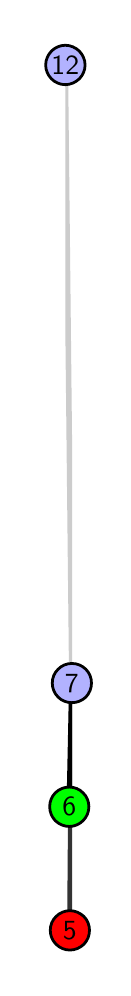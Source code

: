 \begingroup%
\makeatletter%
\begin{pgfpicture}%
\pgfpathrectangle{\pgfpointorigin}{\pgfqpoint{0.377in}{4.7in}}%
\pgfusepath{use as bounding box, clip}%
\begin{pgfscope}%
\pgfsetbuttcap%
\pgfsetmiterjoin%
\definecolor{currentfill}{rgb}{1.0,1.0,1.0}%
\pgfsetfillcolor{currentfill}%
\pgfsetlinewidth{0.0pt}%
\definecolor{currentstroke}{rgb}{1.0,1.0,1.0}%
\pgfsetstrokecolor{currentstroke}%
\pgfsetdash{}{0pt}%
\pgfpathmoveto{\pgfqpoint{0.0in}{0.0in}}%
\pgfpathlineto{\pgfqpoint{0.377in}{0.0in}}%
\pgfpathlineto{\pgfqpoint{0.377in}{4.7in}}%
\pgfpathlineto{\pgfqpoint{0.0in}{4.7in}}%
\pgfpathlineto{\pgfqpoint{0.0in}{0.0in}}%
\pgfpathclose%
\pgfusepath{fill}%
\end{pgfscope}%
\begin{pgfscope}%
\pgfsetbuttcap%
\pgfsetmiterjoin%
\definecolor{currentfill}{rgb}{1.0,1.0,1.0}%
\pgfsetfillcolor{currentfill}%
\pgfsetlinewidth{0.0pt}%
\definecolor{currentstroke}{rgb}{0.0,0.0,0.0}%
\pgfsetstrokecolor{currentstroke}%
\pgfsetstrokeopacity{0.0}%
\pgfsetdash{}{0pt}%
\pgfpathmoveto{\pgfqpoint{0.188in}{0.1in}}%
\pgfpathlineto{\pgfqpoint{0.222in}{0.1in}}%
\pgfpathlineto{\pgfqpoint{0.222in}{4.6in}}%
\pgfpathlineto{\pgfqpoint{0.188in}{4.6in}}%
\pgfpathlineto{\pgfqpoint{0.188in}{0.1in}}%
\pgfpathclose%
\pgfusepath{fill}%
\end{pgfscope}%
\begin{pgfscope}%
\pgfpathrectangle{\pgfqpoint{0.188in}{0.1in}}{\pgfqpoint{0.034in}{4.5in}}%
\pgfusepath{clip}%
\pgfsetrectcap%
\pgfsetroundjoin%
\pgfsetlinewidth{2.007pt}%
\definecolor{currentstroke}{rgb}{0.2,0.2,0.2}%
\pgfsetstrokecolor{currentstroke}%
\pgfsetdash{}{0pt}%
\pgfpathmoveto{\pgfqpoint{0.211in}{0.187in}}%
\pgfpathlineto{\pgfqpoint{0.221in}{1.423in}}%
\pgfusepath{stroke}%
\end{pgfscope}%
\begin{pgfscope}%
\pgfpathrectangle{\pgfqpoint{0.188in}{0.1in}}{\pgfqpoint{0.034in}{4.5in}}%
\pgfusepath{clip}%
\pgfsetrectcap%
\pgfsetroundjoin%
\pgfsetlinewidth{2.007pt}%
\definecolor{currentstroke}{rgb}{0.0,0.0,0.0}%
\pgfsetstrokecolor{currentstroke}%
\pgfsetdash{}{0pt}%
\pgfpathmoveto{\pgfqpoint{0.208in}{0.805in}}%
\pgfpathlineto{\pgfqpoint{0.221in}{1.423in}}%
\pgfusepath{stroke}%
\end{pgfscope}%
\begin{pgfscope}%
\pgfpathrectangle{\pgfqpoint{0.188in}{0.1in}}{\pgfqpoint{0.034in}{4.5in}}%
\pgfusepath{clip}%
\pgfsetrectcap%
\pgfsetroundjoin%
\pgfsetlinewidth{2.007pt}%
\definecolor{currentstroke}{rgb}{0.8,0.8,0.8}%
\pgfsetstrokecolor{currentstroke}%
\pgfsetdash{}{0pt}%
\pgfpathmoveto{\pgfqpoint{0.221in}{1.423in}}%
\pgfpathlineto{\pgfqpoint{0.188in}{4.513in}}%
\pgfusepath{stroke}%
\end{pgfscope}%
\begin{pgfscope}%
\pgfsetbuttcap%
\pgfsetroundjoin%
\definecolor{currentfill}{rgb}{0.7,0.7,1.0}%
\pgfsetfillcolor{currentfill}%
\pgfsetlinewidth{1.004pt}%
\definecolor{currentstroke}{rgb}{0.0,0.0,0.0}%
\pgfsetstrokecolor{currentstroke}%
\pgfsetdash{}{0pt}%
\pgfpathmoveto{\pgfqpoint{0.221in}{1.325in}}%
\pgfpathcurveto{\pgfqpoint{0.247in}{1.325in}}{\pgfqpoint{0.272in}{1.335in}}{\pgfqpoint{0.291in}{1.353in}}%
\pgfpathcurveto{\pgfqpoint{0.309in}{1.372in}}{\pgfqpoint{0.319in}{1.397in}}{\pgfqpoint{0.319in}{1.423in}}%
\pgfpathcurveto{\pgfqpoint{0.319in}{1.449in}}{\pgfqpoint{0.309in}{1.474in}}{\pgfqpoint{0.291in}{1.492in}}%
\pgfpathcurveto{\pgfqpoint{0.272in}{1.511in}}{\pgfqpoint{0.247in}{1.521in}}{\pgfqpoint{0.221in}{1.521in}}%
\pgfpathcurveto{\pgfqpoint{0.195in}{1.521in}}{\pgfqpoint{0.17in}{1.511in}}{\pgfqpoint{0.152in}{1.492in}}%
\pgfpathcurveto{\pgfqpoint{0.133in}{1.474in}}{\pgfqpoint{0.123in}{1.449in}}{\pgfqpoint{0.123in}{1.423in}}%
\pgfpathcurveto{\pgfqpoint{0.123in}{1.397in}}{\pgfqpoint{0.133in}{1.372in}}{\pgfqpoint{0.152in}{1.353in}}%
\pgfpathcurveto{\pgfqpoint{0.17in}{1.335in}}{\pgfqpoint{0.195in}{1.325in}}{\pgfqpoint{0.221in}{1.325in}}%
\pgfpathlineto{\pgfqpoint{0.221in}{1.325in}}%
\pgfpathclose%
\pgfusepath{stroke,fill}%
\end{pgfscope}%
\begin{pgfscope}%
\pgfsetbuttcap%
\pgfsetroundjoin%
\definecolor{currentfill}{rgb}{0.7,0.7,1.0}%
\pgfsetfillcolor{currentfill}%
\pgfsetlinewidth{1.004pt}%
\definecolor{currentstroke}{rgb}{0.0,0.0,0.0}%
\pgfsetstrokecolor{currentstroke}%
\pgfsetdash{}{0pt}%
\pgfpathmoveto{\pgfqpoint{0.188in}{4.415in}}%
\pgfpathcurveto{\pgfqpoint{0.214in}{4.415in}}{\pgfqpoint{0.239in}{4.426in}}{\pgfqpoint{0.258in}{4.444in}}%
\pgfpathcurveto{\pgfqpoint{0.276in}{4.462in}}{\pgfqpoint{0.287in}{4.487in}}{\pgfqpoint{0.287in}{4.513in}}%
\pgfpathcurveto{\pgfqpoint{0.287in}{4.54in}}{\pgfqpoint{0.276in}{4.564in}}{\pgfqpoint{0.258in}{4.583in}}%
\pgfpathcurveto{\pgfqpoint{0.239in}{4.601in}}{\pgfqpoint{0.214in}{4.612in}}{\pgfqpoint{0.188in}{4.612in}}%
\pgfpathcurveto{\pgfqpoint{0.162in}{4.612in}}{\pgfqpoint{0.137in}{4.601in}}{\pgfqpoint{0.119in}{4.583in}}%
\pgfpathcurveto{\pgfqpoint{0.101in}{4.564in}}{\pgfqpoint{0.09in}{4.54in}}{\pgfqpoint{0.09in}{4.513in}}%
\pgfpathcurveto{\pgfqpoint{0.09in}{4.487in}}{\pgfqpoint{0.101in}{4.462in}}{\pgfqpoint{0.119in}{4.444in}}%
\pgfpathcurveto{\pgfqpoint{0.137in}{4.426in}}{\pgfqpoint{0.162in}{4.415in}}{\pgfqpoint{0.188in}{4.415in}}%
\pgfpathlineto{\pgfqpoint{0.188in}{4.415in}}%
\pgfpathclose%
\pgfusepath{stroke,fill}%
\end{pgfscope}%
\begin{pgfscope}%
\pgfsetbuttcap%
\pgfsetroundjoin%
\definecolor{currentfill}{rgb}{0.0,1.0,0.0}%
\pgfsetfillcolor{currentfill}%
\pgfsetlinewidth{1.004pt}%
\definecolor{currentstroke}{rgb}{0.0,0.0,0.0}%
\pgfsetstrokecolor{currentstroke}%
\pgfsetdash{}{0pt}%
\pgfpathmoveto{\pgfqpoint{0.208in}{0.706in}}%
\pgfpathcurveto{\pgfqpoint{0.234in}{0.706in}}{\pgfqpoint{0.259in}{0.717in}}{\pgfqpoint{0.277in}{0.735in}}%
\pgfpathcurveto{\pgfqpoint{0.296in}{0.754in}}{\pgfqpoint{0.306in}{0.779in}}{\pgfqpoint{0.306in}{0.805in}}%
\pgfpathcurveto{\pgfqpoint{0.306in}{0.831in}}{\pgfqpoint{0.296in}{0.856in}}{\pgfqpoint{0.277in}{0.874in}}%
\pgfpathcurveto{\pgfqpoint{0.259in}{0.893in}}{\pgfqpoint{0.234in}{0.903in}}{\pgfqpoint{0.208in}{0.903in}}%
\pgfpathcurveto{\pgfqpoint{0.182in}{0.903in}}{\pgfqpoint{0.157in}{0.893in}}{\pgfqpoint{0.138in}{0.874in}}%
\pgfpathcurveto{\pgfqpoint{0.12in}{0.856in}}{\pgfqpoint{0.11in}{0.831in}}{\pgfqpoint{0.11in}{0.805in}}%
\pgfpathcurveto{\pgfqpoint{0.11in}{0.779in}}{\pgfqpoint{0.12in}{0.754in}}{\pgfqpoint{0.138in}{0.735in}}%
\pgfpathcurveto{\pgfqpoint{0.157in}{0.717in}}{\pgfqpoint{0.182in}{0.706in}}{\pgfqpoint{0.208in}{0.706in}}%
\pgfpathlineto{\pgfqpoint{0.208in}{0.706in}}%
\pgfpathclose%
\pgfusepath{stroke,fill}%
\end{pgfscope}%
\begin{pgfscope}%
\pgfsetbuttcap%
\pgfsetroundjoin%
\definecolor{currentfill}{rgb}{1.0,0.0,0.0}%
\pgfsetfillcolor{currentfill}%
\pgfsetlinewidth{1.004pt}%
\definecolor{currentstroke}{rgb}{0.0,0.0,0.0}%
\pgfsetstrokecolor{currentstroke}%
\pgfsetdash{}{0pt}%
\pgfpathmoveto{\pgfqpoint{0.211in}{0.088in}}%
\pgfpathcurveto{\pgfqpoint{0.237in}{0.088in}}{\pgfqpoint{0.262in}{0.099in}}{\pgfqpoint{0.281in}{0.117in}}%
\pgfpathcurveto{\pgfqpoint{0.299in}{0.136in}}{\pgfqpoint{0.309in}{0.16in}}{\pgfqpoint{0.309in}{0.187in}}%
\pgfpathcurveto{\pgfqpoint{0.309in}{0.213in}}{\pgfqpoint{0.299in}{0.238in}}{\pgfqpoint{0.281in}{0.256in}}%
\pgfpathcurveto{\pgfqpoint{0.262in}{0.274in}}{\pgfqpoint{0.237in}{0.285in}}{\pgfqpoint{0.211in}{0.285in}}%
\pgfpathcurveto{\pgfqpoint{0.185in}{0.285in}}{\pgfqpoint{0.16in}{0.274in}}{\pgfqpoint{0.142in}{0.256in}}%
\pgfpathcurveto{\pgfqpoint{0.123in}{0.238in}}{\pgfqpoint{0.113in}{0.213in}}{\pgfqpoint{0.113in}{0.187in}}%
\pgfpathcurveto{\pgfqpoint{0.113in}{0.16in}}{\pgfqpoint{0.123in}{0.136in}}{\pgfqpoint{0.142in}{0.117in}}%
\pgfpathcurveto{\pgfqpoint{0.16in}{0.099in}}{\pgfqpoint{0.185in}{0.088in}}{\pgfqpoint{0.211in}{0.088in}}%
\pgfpathlineto{\pgfqpoint{0.211in}{0.088in}}%
\pgfpathclose%
\pgfusepath{stroke,fill}%
\end{pgfscope}%
\begin{pgfscope}%
\definecolor{textcolor}{rgb}{0.0,0.0,0.0}%
\pgfsetstrokecolor{textcolor}%
\pgfsetfillcolor{textcolor}%
\pgftext[x=0.211in,y=0.187in,,]{\color{textcolor}\sffamily\fontsize{10.0}{12.0}\selectfont 5}%
\end{pgfscope}%
\begin{pgfscope}%
\definecolor{textcolor}{rgb}{0.0,0.0,0.0}%
\pgfsetstrokecolor{textcolor}%
\pgfsetfillcolor{textcolor}%
\pgftext[x=0.208in,y=0.805in,,]{\color{textcolor}\sffamily\fontsize{10.0}{12.0}\selectfont 6}%
\end{pgfscope}%
\begin{pgfscope}%
\definecolor{textcolor}{rgb}{0.0,0.0,0.0}%
\pgfsetstrokecolor{textcolor}%
\pgfsetfillcolor{textcolor}%
\pgftext[x=0.221in,y=1.423in,,]{\color{textcolor}\sffamily\fontsize{10.0}{12.0}\selectfont 7}%
\end{pgfscope}%
\begin{pgfscope}%
\definecolor{textcolor}{rgb}{0.0,0.0,0.0}%
\pgfsetstrokecolor{textcolor}%
\pgfsetfillcolor{textcolor}%
\pgftext[x=0.188in,y=4.513in,,]{\color{textcolor}\sffamily\fontsize{10.0}{12.0}\selectfont 12}%
\end{pgfscope}%
\end{pgfpicture}%
\makeatother%
\endgroup%
